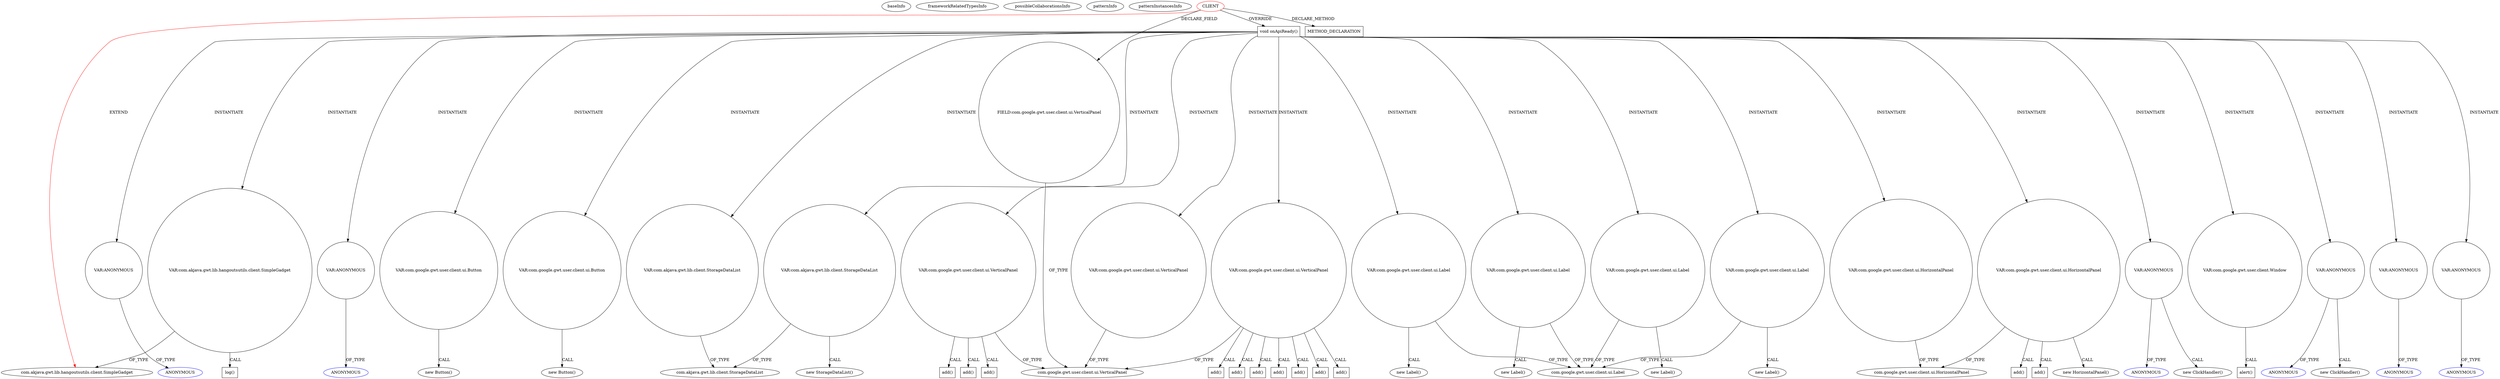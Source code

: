 digraph {
baseInfo[graphId=895,category="pattern",isAnonymous=false,possibleRelation=false]
frameworkRelatedTypesInfo[0="com.akjava.gwt.lib.hangoutsutils.client.SimpleGadget"]
possibleCollaborationsInfo[]
patternInfo[frequency=2.0,patternRootClient=0]
patternInstancesInfo[0="akjava-GWT-Hangouts~/akjava-GWT-Hangouts/GWT-Hangouts-master/apps/sound-player/src/com/akjava/gwt/hangout/soundplayer/client/HangoutSoundPlayer.java~HangoutSoundPlayer~561",1="akjava-GWT-Hangouts~/akjava-GWT-Hangouts/GWT-Hangouts-master/apps/easyoverlay/src/com/akjava/gwt/hangout/easyoverlay/client/EasyOverlay.java~EasyOverlay~492"]
1[label="com.akjava.gwt.lib.hangoutsutils.client.SimpleGadget",vertexType="FRAMEWORK_CLASS_TYPE",isFrameworkType=false]
45[label="VAR:com.akjava.gwt.lib.hangoutsutils.client.SimpleGadget",vertexType="VARIABLE_EXPRESION",isFrameworkType=false,shape=circle]
0[label="CLIENT",vertexType="ROOT_CLIENT_CLASS_DECLARATION",isFrameworkType=false,color=red]
4[label="FIELD:com.google.gwt.user.client.ui.VerticalPanel",vertexType="FIELD_DECLARATION",isFrameworkType=false,shape=circle]
46[label="log()",vertexType="INSIDE_CALL",isFrameworkType=false,shape=box]
328[label="METHOD_DECLARATION",vertexType="CLIENT_METHOD_DECLARATION",isFrameworkType=false,shape=box]
10[label="void onApiReady()",vertexType="OVERRIDING_METHOD_DECLARATION",isFrameworkType=false,shape=box]
3[label="com.google.gwt.user.client.ui.VerticalPanel",vertexType="FRAMEWORK_CLASS_TYPE",isFrameworkType=false]
206[label="VAR:com.google.gwt.user.client.Window",vertexType="VARIABLE_EXPRESION",isFrameworkType=false,shape=circle]
201[label="VAR:ANONYMOUS",vertexType="VARIABLE_EXPRESION",isFrameworkType=false,shape=circle]
200[label="new ClickHandler()",vertexType="CONSTRUCTOR_CALL",isFrameworkType=false]
246[label="VAR:ANONYMOUS",vertexType="VARIABLE_EXPRESION",isFrameworkType=false,shape=circle]
245[label="new ClickHandler()",vertexType="CONSTRUCTOR_CALL",isFrameworkType=false]
121[label="VAR:ANONYMOUS",vertexType="VARIABLE_EXPRESION",isFrameworkType=false,shape=circle]
105[label="VAR:ANONYMOUS",vertexType="VARIABLE_EXPRESION",isFrameworkType=false,shape=circle]
316[label="VAR:ANONYMOUS",vertexType="VARIABLE_EXPRESION",isFrameworkType=false,shape=circle]
38[label="VAR:ANONYMOUS",vertexType="VARIABLE_EXPRESION",isFrameworkType=false,shape=circle]
194[label="VAR:com.google.gwt.user.client.ui.Button",vertexType="VARIABLE_EXPRESION",isFrameworkType=false,shape=circle]
239[label="VAR:com.google.gwt.user.client.ui.Button",vertexType="VARIABLE_EXPRESION",isFrameworkType=false,shape=circle]
227[label="alert()",vertexType="INSIDE_CALL",isFrameworkType=false,shape=box]
39[label="ANONYMOUS",vertexType="REFERENCE_ANONYMOUS_DECLARATION",isFrameworkType=false,color=blue]
122[label="ANONYMOUS",vertexType="REFERENCE_ANONYMOUS_DECLARATION",isFrameworkType=false,color=blue]
202[label="ANONYMOUS",vertexType="REFERENCE_ANONYMOUS_DECLARATION",isFrameworkType=false,color=blue]
106[label="ANONYMOUS",vertexType="REFERENCE_ANONYMOUS_DECLARATION",isFrameworkType=false,color=blue]
247[label="ANONYMOUS",vertexType="REFERENCE_ANONYMOUS_DECLARATION",isFrameworkType=false,color=blue]
317[label="ANONYMOUS",vertexType="REFERENCE_ANONYMOUS_DECLARATION",isFrameworkType=false,color=blue]
12[label="VAR:com.akjava.gwt.lib.client.StorageDataList",vertexType="VARIABLE_EXPRESION",isFrameworkType=false,shape=circle]
11[label="new StorageDataList()",vertexType="CONSTRUCTOR_CALL",isFrameworkType=false]
219[label="VAR:com.akjava.gwt.lib.client.StorageDataList",vertexType="VARIABLE_EXPRESION",isFrameworkType=false,shape=circle]
73[label="VAR:com.google.gwt.user.client.ui.VerticalPanel",vertexType="VARIABLE_EXPRESION",isFrameworkType=false,shape=circle]
170[label="add()",vertexType="INSIDE_CALL",isFrameworkType=false,shape=box]
265[label="add()",vertexType="INSIDE_CALL",isFrameworkType=false,shape=box]
83[label="add()",vertexType="INSIDE_CALL",isFrameworkType=false,shape=box]
141[label="add()",vertexType="INSIDE_CALL",isFrameworkType=false,shape=box]
98[label="add()",vertexType="INSIDE_CALL",isFrameworkType=false,shape=box]
151[label="add()",vertexType="INSIDE_CALL",isFrameworkType=false,shape=box]
192[label="add()",vertexType="INSIDE_CALL",isFrameworkType=false,shape=box]
275[label="VAR:com.google.gwt.user.client.ui.VerticalPanel",vertexType="VARIABLE_EXPRESION",isFrameworkType=false,shape=circle]
291[label="add()",vertexType="INSIDE_CALL",isFrameworkType=false,shape=box]
301[label="add()",vertexType="INSIDE_CALL",isFrameworkType=false,shape=box]
49[label="VAR:com.google.gwt.user.client.ui.VerticalPanel",vertexType="VARIABLE_EXPRESION",isFrameworkType=false,shape=circle]
311[label="add()",vertexType="INSIDE_CALL",isFrameworkType=false,shape=box]
9[label="com.akjava.gwt.lib.client.StorageDataList",vertexType="FRAMEWORK_CLASS_TYPE",isFrameworkType=false]
238[label="new Button()",vertexType="CONSTRUCTOR_CALL",isFrameworkType=false]
193[label="new Button()",vertexType="CONSTRUCTOR_CALL",isFrameworkType=false]
184[label="VAR:com.google.gwt.user.client.ui.Label",vertexType="VARIABLE_EXPRESION",isFrameworkType=false,shape=circle]
183[label="new Label()",vertexType="CONSTRUCTOR_CALL",isFrameworkType=false]
88[label="com.google.gwt.user.client.ui.Label",vertexType="FRAMEWORK_CLASS_TYPE",isFrameworkType=false]
143[label="VAR:com.google.gwt.user.client.ui.Label",vertexType="VARIABLE_EXPRESION",isFrameworkType=false,shape=circle]
142[label="new Label()",vertexType="CONSTRUCTOR_CALL",isFrameworkType=false]
155[label="VAR:com.google.gwt.user.client.ui.Label",vertexType="VARIABLE_EXPRESION",isFrameworkType=false,shape=circle]
154[label="new Label()",vertexType="CONSTRUCTOR_CALL",isFrameworkType=false]
87[label="VAR:com.google.gwt.user.client.ui.Label",vertexType="VARIABLE_EXPRESION",isFrameworkType=false,shape=circle]
86[label="new Label()",vertexType="CONSTRUCTOR_CALL",isFrameworkType=false]
80[label="VAR:com.google.gwt.user.client.ui.HorizontalPanel",vertexType="VARIABLE_EXPRESION",isFrameworkType=false,shape=circle]
81[label="com.google.gwt.user.client.ui.HorizontalPanel",vertexType="FRAMEWORK_CLASS_TYPE",isFrameworkType=false]
79[label="new HorizontalPanel()",vertexType="CONSTRUCTOR_CALL",isFrameworkType=false]
85[label="add()",vertexType="INSIDE_CALL",isFrameworkType=false,shape=box]
93[label="add()",vertexType="INSIDE_CALL",isFrameworkType=false,shape=box]
189[label="VAR:com.google.gwt.user.client.ui.HorizontalPanel",vertexType="VARIABLE_EXPRESION",isFrameworkType=false,shape=circle]
38->39[label="OF_TYPE"]
105->106[label="OF_TYPE"]
275->311[label="CALL"]
10->189[label="INSTANTIATE"]
10->45[label="INSTANTIATE"]
143->142[label="CALL"]
10->246[label="INSTANTIATE"]
10->73[label="INSTANTIATE"]
246->247[label="OF_TYPE"]
201->200[label="CALL"]
0->4[label="DECLARE_FIELD"]
10->155[label="INSTANTIATE"]
10->275[label="INSTANTIATE"]
10->194[label="INSTANTIATE"]
10->316[label="INSTANTIATE"]
0->328[label="DECLARE_METHOD"]
10->105[label="INSTANTIATE"]
201->202[label="OF_TYPE"]
73->83[label="CALL"]
73->141[label="CALL"]
45->1[label="OF_TYPE"]
10->239[label="INSTANTIATE"]
80->81[label="OF_TYPE"]
10->201[label="INSTANTIATE"]
87->86[label="CALL"]
80->93[label="CALL"]
143->88[label="OF_TYPE"]
194->193[label="CALL"]
155->154[label="CALL"]
45->46[label="CALL"]
49->3[label="OF_TYPE"]
206->227[label="CALL"]
246->245[label="CALL"]
10->80[label="INSTANTIATE"]
10->184[label="INSTANTIATE"]
73->265[label="CALL"]
80->79[label="CALL"]
10->12[label="INSTANTIATE"]
121->122[label="OF_TYPE"]
275->291[label="CALL"]
184->88[label="OF_TYPE"]
275->3[label="OF_TYPE"]
73->98[label="CALL"]
0->1[label="EXTEND",color=red]
10->38[label="INSTANTIATE"]
155->88[label="OF_TYPE"]
10->121[label="INSTANTIATE"]
316->317[label="OF_TYPE"]
239->238[label="CALL"]
73->192[label="CALL"]
80->85[label="CALL"]
10->143[label="INSTANTIATE"]
10->49[label="INSTANTIATE"]
4->3[label="OF_TYPE"]
12->9[label="OF_TYPE"]
189->81[label="OF_TYPE"]
73->151[label="CALL"]
12->11[label="CALL"]
73->170[label="CALL"]
184->183[label="CALL"]
10->206[label="INSTANTIATE"]
275->301[label="CALL"]
0->10[label="OVERRIDE"]
10->219[label="INSTANTIATE"]
10->87[label="INSTANTIATE"]
73->3[label="OF_TYPE"]
87->88[label="OF_TYPE"]
219->9[label="OF_TYPE"]
}
